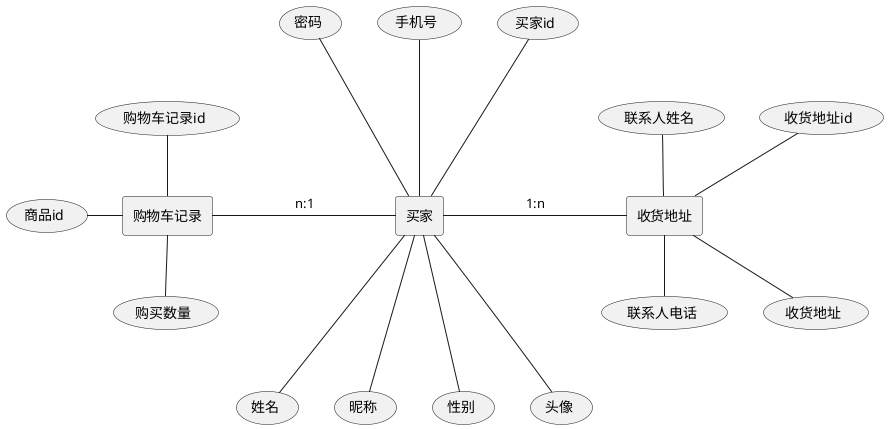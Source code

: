 @startuml

rectangle 买家 as customer
rectangle 收货地址 as contact
rectangle 购物车记录 as shopCar

customer -right- contact : 1:n
customer -left- shopCar : n:1

customer -up-- (买家id)
customer -up-- (手机号)
customer -up-- (密码)
customer --- (姓名)
customer --- (昵称)
customer --- (性别)
customer --- (头像)

contact -up- (收货地址id)
contact -up- (联系人姓名)
contact -- (联系人电话)
contact -- (收货地址)

shopCar -up- (购物车记录id)
shopCar -left- (商品id)
shopCar -- (购买数量)

@enduml